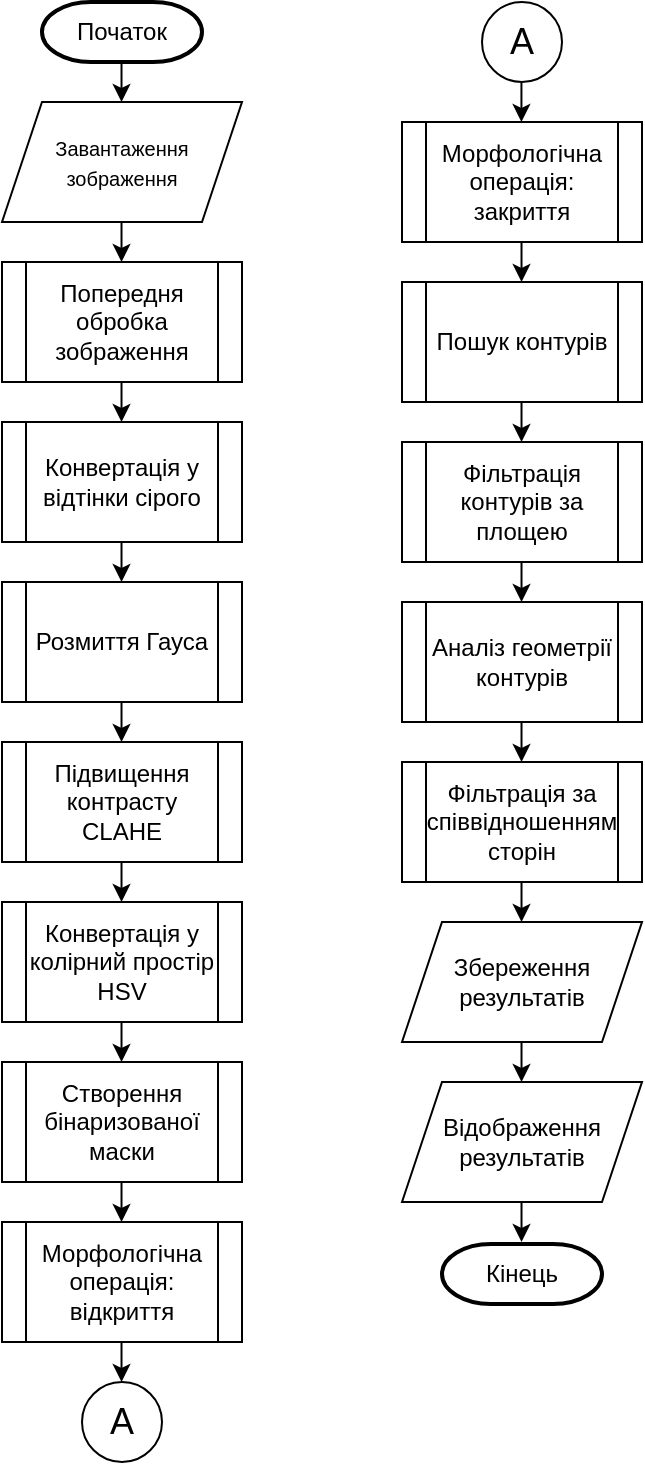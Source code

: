 <mxfile version="28.2.5">
  <diagram id="Esw990kyjZVfLkXawYfh" name="Сторінка-1">
    <mxGraphModel dx="947" dy="511" grid="1" gridSize="10" guides="1" tooltips="1" connect="1" arrows="1" fold="1" page="1" pageScale="1" pageWidth="827" pageHeight="1169" math="0" shadow="0">
      <root>
        <mxCell id="0" />
        <mxCell id="1" parent="0" />
        <mxCell id="TGtLdnhrS2z-O2KmzMd_-3" value="Початок" style="strokeWidth=2;html=1;shape=mxgraph.flowchart.terminator;whiteSpace=wrap;" vertex="1" parent="1">
          <mxGeometry x="80" y="10" width="80" height="30" as="geometry" />
        </mxCell>
        <mxCell id="TGtLdnhrS2z-O2KmzMd_-4" value="&lt;font style=&quot;font-size: 10px;&quot;&gt;Завантаження зображення&lt;/font&gt;" style="shape=parallelogram;perimeter=parallelogramPerimeter;whiteSpace=wrap;html=1;fixedSize=1;" vertex="1" parent="1">
          <mxGeometry x="60" y="60" width="120" height="60" as="geometry" />
        </mxCell>
        <mxCell id="TGtLdnhrS2z-O2KmzMd_-5" value="" style="endArrow=classic;html=1;rounded=0;" edge="1" parent="1">
          <mxGeometry width="50" height="50" relative="1" as="geometry">
            <mxPoint x="119.76" y="40" as="sourcePoint" />
            <mxPoint x="119.76" y="60" as="targetPoint" />
          </mxGeometry>
        </mxCell>
        <mxCell id="TGtLdnhrS2z-O2KmzMd_-6" value="" style="endArrow=classic;html=1;rounded=0;" edge="1" parent="1">
          <mxGeometry width="50" height="50" relative="1" as="geometry">
            <mxPoint x="119.76" y="120" as="sourcePoint" />
            <mxPoint x="119.76" y="140" as="targetPoint" />
          </mxGeometry>
        </mxCell>
        <mxCell id="TGtLdnhrS2z-O2KmzMd_-7" value="Попередня обробка зображення" style="shape=process;whiteSpace=wrap;html=1;backgroundOutline=1;" vertex="1" parent="1">
          <mxGeometry x="60" y="140" width="120" height="60" as="geometry" />
        </mxCell>
        <mxCell id="TGtLdnhrS2z-O2KmzMd_-8" value="" style="endArrow=classic;html=1;rounded=0;" edge="1" parent="1">
          <mxGeometry width="50" height="50" relative="1" as="geometry">
            <mxPoint x="119.76" y="200" as="sourcePoint" />
            <mxPoint x="119.76" y="220" as="targetPoint" />
          </mxGeometry>
        </mxCell>
        <mxCell id="TGtLdnhrS2z-O2KmzMd_-9" value="Конвертація у відтінки сірого" style="shape=process;whiteSpace=wrap;html=1;backgroundOutline=1;" vertex="1" parent="1">
          <mxGeometry x="60" y="220" width="120" height="60" as="geometry" />
        </mxCell>
        <mxCell id="TGtLdnhrS2z-O2KmzMd_-10" value="" style="endArrow=classic;html=1;rounded=0;" edge="1" parent="1">
          <mxGeometry width="50" height="50" relative="1" as="geometry">
            <mxPoint x="119.76" y="280" as="sourcePoint" />
            <mxPoint x="119.76" y="300" as="targetPoint" />
          </mxGeometry>
        </mxCell>
        <mxCell id="TGtLdnhrS2z-O2KmzMd_-11" value="Розмиття Гауса" style="shape=process;whiteSpace=wrap;html=1;backgroundOutline=1;" vertex="1" parent="1">
          <mxGeometry x="60" y="300" width="120" height="60" as="geometry" />
        </mxCell>
        <mxCell id="TGtLdnhrS2z-O2KmzMd_-12" value="" style="endArrow=classic;html=1;rounded=0;" edge="1" parent="1">
          <mxGeometry width="50" height="50" relative="1" as="geometry">
            <mxPoint x="119.76" y="360" as="sourcePoint" />
            <mxPoint x="119.76" y="380" as="targetPoint" />
          </mxGeometry>
        </mxCell>
        <mxCell id="TGtLdnhrS2z-O2KmzMd_-13" value="Підвищення контрасту CLAHE" style="shape=process;whiteSpace=wrap;html=1;backgroundOutline=1;" vertex="1" parent="1">
          <mxGeometry x="60" y="380" width="120" height="60" as="geometry" />
        </mxCell>
        <mxCell id="TGtLdnhrS2z-O2KmzMd_-16" value="Кінець" style="strokeWidth=2;html=1;shape=mxgraph.flowchart.terminator;whiteSpace=wrap;" vertex="1" parent="1">
          <mxGeometry x="280" y="631" width="80" height="30" as="geometry" />
        </mxCell>
        <mxCell id="TGtLdnhrS2z-O2KmzMd_-17" value="" style="endArrow=classic;html=1;rounded=0;" edge="1" parent="1">
          <mxGeometry width="50" height="50" relative="1" as="geometry">
            <mxPoint x="119.76" y="440" as="sourcePoint" />
            <mxPoint x="119.76" y="460" as="targetPoint" />
          </mxGeometry>
        </mxCell>
        <mxCell id="TGtLdnhrS2z-O2KmzMd_-18" value="Конвертація у колірний простір HSV" style="shape=process;whiteSpace=wrap;html=1;backgroundOutline=1;" vertex="1" parent="1">
          <mxGeometry x="60" y="460" width="120" height="60" as="geometry" />
        </mxCell>
        <mxCell id="TGtLdnhrS2z-O2KmzMd_-19" value="" style="endArrow=classic;html=1;rounded=0;" edge="1" parent="1">
          <mxGeometry width="50" height="50" relative="1" as="geometry">
            <mxPoint x="119.76" y="520" as="sourcePoint" />
            <mxPoint x="119.76" y="540" as="targetPoint" />
          </mxGeometry>
        </mxCell>
        <mxCell id="TGtLdnhrS2z-O2KmzMd_-20" value="Створення бінаризованої маски" style="shape=process;whiteSpace=wrap;html=1;backgroundOutline=1;" vertex="1" parent="1">
          <mxGeometry x="60" y="540" width="120" height="60" as="geometry" />
        </mxCell>
        <mxCell id="TGtLdnhrS2z-O2KmzMd_-21" value="" style="endArrow=classic;html=1;rounded=0;" edge="1" parent="1">
          <mxGeometry width="50" height="50" relative="1" as="geometry">
            <mxPoint x="119.76" y="600" as="sourcePoint" />
            <mxPoint x="119.76" y="620" as="targetPoint" />
          </mxGeometry>
        </mxCell>
        <mxCell id="TGtLdnhrS2z-O2KmzMd_-22" value="Морфологічна операція: відкриття" style="shape=process;whiteSpace=wrap;html=1;backgroundOutline=1;" vertex="1" parent="1">
          <mxGeometry x="60" y="620" width="120" height="60" as="geometry" />
        </mxCell>
        <mxCell id="TGtLdnhrS2z-O2KmzMd_-23" value="" style="endArrow=classic;html=1;rounded=0;" edge="1" parent="1">
          <mxGeometry width="50" height="50" relative="1" as="geometry">
            <mxPoint x="119.76" y="680" as="sourcePoint" />
            <mxPoint x="119.76" y="700" as="targetPoint" />
          </mxGeometry>
        </mxCell>
        <mxCell id="TGtLdnhrS2z-O2KmzMd_-35" value="&lt;font style=&quot;font-size: 18px;&quot;&gt;А&lt;/font&gt;" style="ellipse;whiteSpace=wrap;html=1;aspect=fixed;" vertex="1" parent="1">
          <mxGeometry x="100" y="700" width="40" height="40" as="geometry" />
        </mxCell>
        <mxCell id="TGtLdnhrS2z-O2KmzMd_-36" value="&lt;font style=&quot;font-size: 18px;&quot;&gt;А&lt;/font&gt;" style="ellipse;whiteSpace=wrap;html=1;aspect=fixed;" vertex="1" parent="1">
          <mxGeometry x="300" y="10" width="40" height="40" as="geometry" />
        </mxCell>
        <mxCell id="TGtLdnhrS2z-O2KmzMd_-37" value="" style="endArrow=classic;html=1;rounded=0;" edge="1" parent="1">
          <mxGeometry width="50" height="50" relative="1" as="geometry">
            <mxPoint x="319.76" y="450" as="sourcePoint" />
            <mxPoint x="319.76" y="470" as="targetPoint" />
          </mxGeometry>
        </mxCell>
        <mxCell id="TGtLdnhrS2z-O2KmzMd_-39" value="" style="endArrow=classic;html=1;rounded=0;" edge="1" parent="1">
          <mxGeometry width="50" height="50" relative="1" as="geometry">
            <mxPoint x="319.76" y="530" as="sourcePoint" />
            <mxPoint x="319.76" y="550" as="targetPoint" />
          </mxGeometry>
        </mxCell>
        <mxCell id="TGtLdnhrS2z-O2KmzMd_-41" value="" style="endArrow=classic;html=1;rounded=0;" edge="1" parent="1">
          <mxGeometry width="50" height="50" relative="1" as="geometry">
            <mxPoint x="319.76" y="610" as="sourcePoint" />
            <mxPoint x="319.76" y="630" as="targetPoint" />
          </mxGeometry>
        </mxCell>
        <mxCell id="TGtLdnhrS2z-O2KmzMd_-44" value="Фільтрація за співвідношенням сторін" style="shape=process;whiteSpace=wrap;html=1;backgroundOutline=1;" vertex="1" parent="1">
          <mxGeometry x="260" y="390" width="120" height="60" as="geometry" />
        </mxCell>
        <mxCell id="TGtLdnhrS2z-O2KmzMd_-45" value="" style="endArrow=classic;html=1;rounded=0;" edge="1" parent="1">
          <mxGeometry width="50" height="50" relative="1" as="geometry">
            <mxPoint x="319.72" y="50" as="sourcePoint" />
            <mxPoint x="319.72" y="70" as="targetPoint" />
          </mxGeometry>
        </mxCell>
        <mxCell id="TGtLdnhrS2z-O2KmzMd_-46" value="Збереження результатів" style="shape=parallelogram;perimeter=parallelogramPerimeter;whiteSpace=wrap;html=1;fixedSize=1;" vertex="1" parent="1">
          <mxGeometry x="260" y="470" width="120" height="60" as="geometry" />
        </mxCell>
        <mxCell id="TGtLdnhrS2z-O2KmzMd_-47" value="Відображення результатів" style="shape=parallelogram;perimeter=parallelogramPerimeter;whiteSpace=wrap;html=1;fixedSize=1;" vertex="1" parent="1">
          <mxGeometry x="260" y="550" width="120" height="60" as="geometry" />
        </mxCell>
        <mxCell id="TGtLdnhrS2z-O2KmzMd_-48" value="Фільтрація контурів за площею" style="shape=process;whiteSpace=wrap;html=1;backgroundOutline=1;" vertex="1" parent="1">
          <mxGeometry x="260" y="230" width="120" height="60" as="geometry" />
        </mxCell>
        <mxCell id="TGtLdnhrS2z-O2KmzMd_-49" value="" style="endArrow=classic;html=1;rounded=0;" edge="1" parent="1">
          <mxGeometry width="50" height="50" relative="1" as="geometry">
            <mxPoint x="319.76" y="290" as="sourcePoint" />
            <mxPoint x="319.76" y="310" as="targetPoint" />
          </mxGeometry>
        </mxCell>
        <mxCell id="TGtLdnhrS2z-O2KmzMd_-50" value="Аналіз геометрії контурів" style="shape=process;whiteSpace=wrap;html=1;backgroundOutline=1;" vertex="1" parent="1">
          <mxGeometry x="260" y="310" width="120" height="60" as="geometry" />
        </mxCell>
        <mxCell id="TGtLdnhrS2z-O2KmzMd_-51" value="" style="endArrow=classic;html=1;rounded=0;" edge="1" parent="1">
          <mxGeometry width="50" height="50" relative="1" as="geometry">
            <mxPoint x="319.76" y="370" as="sourcePoint" />
            <mxPoint x="319.76" y="390" as="targetPoint" />
          </mxGeometry>
        </mxCell>
        <mxCell id="TGtLdnhrS2z-O2KmzMd_-58" value="Пошук контурів" style="shape=process;whiteSpace=wrap;html=1;backgroundOutline=1;" vertex="1" parent="1">
          <mxGeometry x="260" y="150" width="120" height="60" as="geometry" />
        </mxCell>
        <mxCell id="TGtLdnhrS2z-O2KmzMd_-59" value="" style="endArrow=classic;html=1;rounded=0;" edge="1" parent="1">
          <mxGeometry width="50" height="50" relative="1" as="geometry">
            <mxPoint x="319.76" y="210" as="sourcePoint" />
            <mxPoint x="319.76" y="230" as="targetPoint" />
          </mxGeometry>
        </mxCell>
        <mxCell id="TGtLdnhrS2z-O2KmzMd_-60" value="Морфологічна операція: закриття" style="shape=process;whiteSpace=wrap;html=1;backgroundOutline=1;" vertex="1" parent="1">
          <mxGeometry x="260" y="70" width="120" height="60" as="geometry" />
        </mxCell>
        <mxCell id="TGtLdnhrS2z-O2KmzMd_-61" value="" style="endArrow=classic;html=1;rounded=0;" edge="1" parent="1">
          <mxGeometry width="50" height="50" relative="1" as="geometry">
            <mxPoint x="319.76" y="130" as="sourcePoint" />
            <mxPoint x="319.76" y="150" as="targetPoint" />
          </mxGeometry>
        </mxCell>
      </root>
    </mxGraphModel>
  </diagram>
</mxfile>
